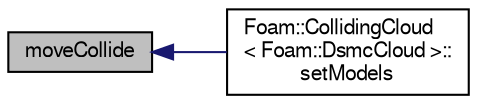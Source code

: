 digraph "moveCollide"
{
  bgcolor="transparent";
  edge [fontname="FreeSans",fontsize="10",labelfontname="FreeSans",labelfontsize="10"];
  node [fontname="FreeSans",fontsize="10",shape=record];
  rankdir="LR";
  Node12 [label="moveCollide",height=0.2,width=0.4,color="black", fillcolor="grey75", style="filled", fontcolor="black"];
  Node12 -> Node13 [dir="back",color="midnightblue",fontsize="10",style="solid",fontname="FreeSans"];
  Node13 [label="Foam::CollidingCloud\l\< Foam::DsmcCloud \>::\lsetModels",height=0.2,width=0.4,color="black",URL="$a23758.html#a159c6d7d2515cf540f644181ed2c2801",tooltip="Set cloud sub-models. "];
}
